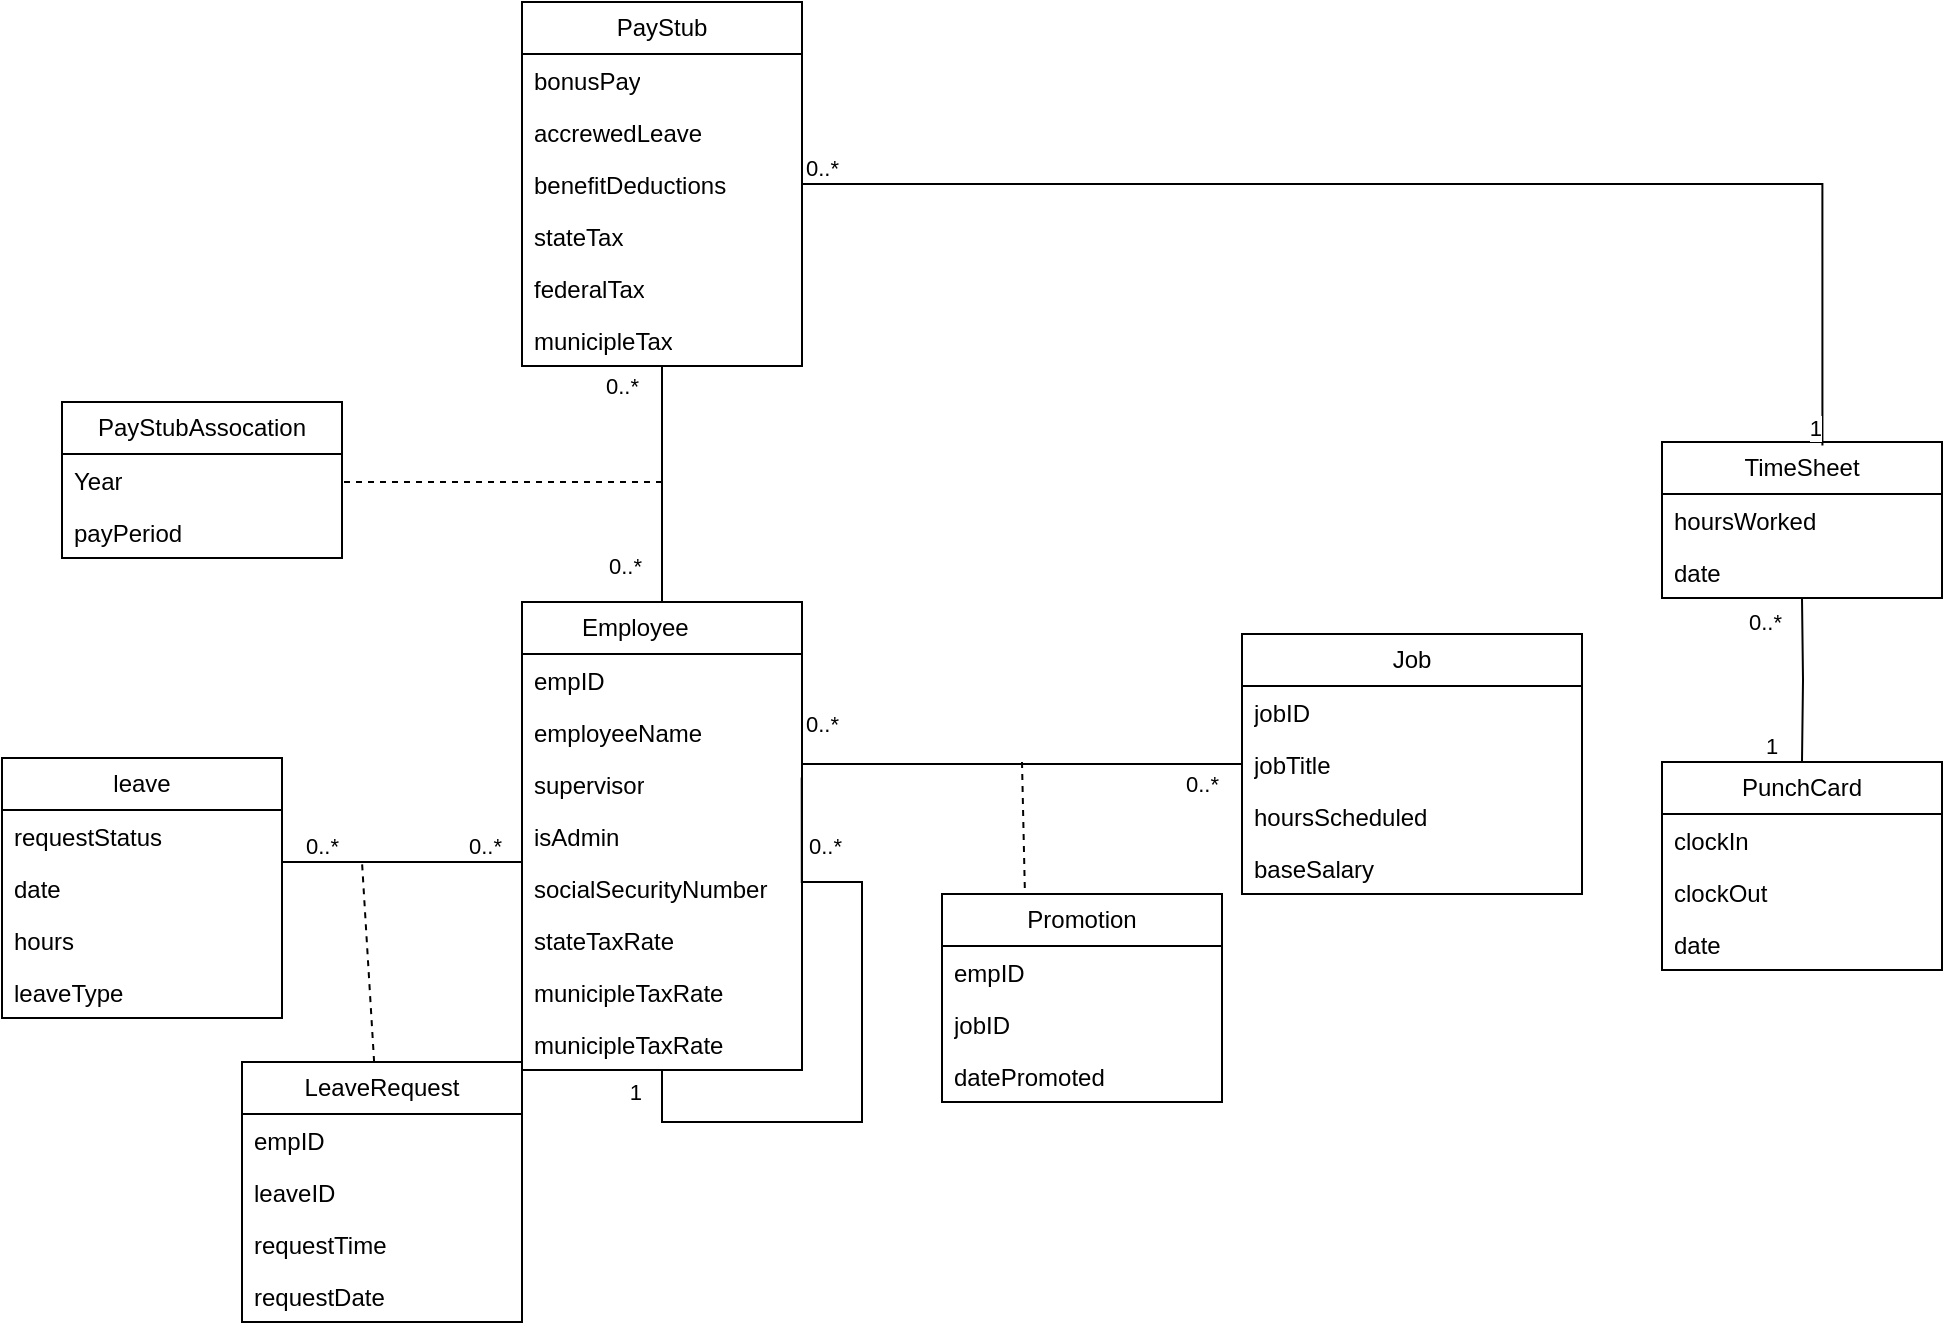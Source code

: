 <mxfile version="24.0.4" type="device">
  <diagram name="Page-1" id="-NNGL4mW3Y8jt-ZhfhwO">
    <mxGraphModel dx="1630" dy="833" grid="1" gridSize="10" guides="1" tooltips="1" connect="1" arrows="1" fold="1" page="1" pageScale="1" pageWidth="1100" pageHeight="850" math="0" shadow="0">
      <root>
        <mxCell id="0" />
        <mxCell id="1" parent="0" />
        <mxCell id="ONxXVWHzVPM0Q5yVXpUs-14" value="Employee&lt;span style=&quot;white-space: pre;&quot;&gt;&#x9;&lt;/span&gt;" style="swimlane;fontStyle=0;childLayout=stackLayout;horizontal=1;startSize=26;fillColor=none;horizontalStack=0;resizeParent=1;resizeParentMax=0;resizeLast=0;collapsible=1;marginBottom=0;whiteSpace=wrap;html=1;" parent="1" vertex="1">
          <mxGeometry x="360" y="330" width="140" height="234" as="geometry" />
        </mxCell>
        <mxCell id="ONxXVWHzVPM0Q5yVXpUs-60" value="empID" style="text;strokeColor=none;fillColor=none;align=left;verticalAlign=top;spacingLeft=4;spacingRight=4;overflow=hidden;rotatable=0;points=[[0,0.5],[1,0.5]];portConstraint=eastwest;whiteSpace=wrap;html=1;" parent="ONxXVWHzVPM0Q5yVXpUs-14" vertex="1">
          <mxGeometry y="26" width="140" height="26" as="geometry" />
        </mxCell>
        <mxCell id="bheDur5DmYSqpsH1EMan-14" value="employeeName" style="text;strokeColor=none;fillColor=none;align=left;verticalAlign=top;spacingLeft=4;spacingRight=4;overflow=hidden;rotatable=0;points=[[0,0.5],[1,0.5]];portConstraint=eastwest;whiteSpace=wrap;html=1;" parent="ONxXVWHzVPM0Q5yVXpUs-14" vertex="1">
          <mxGeometry y="52" width="140" height="26" as="geometry" />
        </mxCell>
        <mxCell id="ONxXVWHzVPM0Q5yVXpUs-18" value="supervisor" style="text;strokeColor=none;fillColor=none;align=left;verticalAlign=top;spacingLeft=4;spacingRight=4;overflow=hidden;rotatable=0;points=[[0,0.5],[1,0.5]];portConstraint=eastwest;whiteSpace=wrap;html=1;" parent="ONxXVWHzVPM0Q5yVXpUs-14" vertex="1">
          <mxGeometry y="78" width="140" height="26" as="geometry" />
        </mxCell>
        <mxCell id="ONxXVWHzVPM0Q5yVXpUs-19" value="isAdmin" style="text;strokeColor=none;fillColor=none;align=left;verticalAlign=top;spacingLeft=4;spacingRight=4;overflow=hidden;rotatable=0;points=[[0,0.5],[1,0.5]];portConstraint=eastwest;whiteSpace=wrap;html=1;" parent="ONxXVWHzVPM0Q5yVXpUs-14" vertex="1">
          <mxGeometry y="104" width="140" height="26" as="geometry" />
        </mxCell>
        <mxCell id="ONxXVWHzVPM0Q5yVXpUs-61" value="socialSecurityNumber" style="text;strokeColor=none;fillColor=none;align=left;verticalAlign=top;spacingLeft=4;spacingRight=4;overflow=hidden;rotatable=0;points=[[0,0.5],[1,0.5]];portConstraint=eastwest;whiteSpace=wrap;html=1;" parent="ONxXVWHzVPM0Q5yVXpUs-14" vertex="1">
          <mxGeometry y="130" width="140" height="26" as="geometry" />
        </mxCell>
        <mxCell id="mxdMWLyBR9kievbHmpVl-1" value="stateTaxRate" style="text;strokeColor=none;fillColor=none;align=left;verticalAlign=top;spacingLeft=4;spacingRight=4;overflow=hidden;rotatable=0;points=[[0,0.5],[1,0.5]];portConstraint=eastwest;whiteSpace=wrap;html=1;" vertex="1" parent="ONxXVWHzVPM0Q5yVXpUs-14">
          <mxGeometry y="156" width="140" height="26" as="geometry" />
        </mxCell>
        <mxCell id="mxdMWLyBR9kievbHmpVl-2" value="municipleTaxRate" style="text;strokeColor=none;fillColor=none;align=left;verticalAlign=top;spacingLeft=4;spacingRight=4;overflow=hidden;rotatable=0;points=[[0,0.5],[1,0.5]];portConstraint=eastwest;whiteSpace=wrap;html=1;" vertex="1" parent="ONxXVWHzVPM0Q5yVXpUs-14">
          <mxGeometry y="182" width="140" height="26" as="geometry" />
        </mxCell>
        <mxCell id="mxdMWLyBR9kievbHmpVl-3" value="municipleTaxRate" style="text;strokeColor=none;fillColor=none;align=left;verticalAlign=top;spacingLeft=4;spacingRight=4;overflow=hidden;rotatable=0;points=[[0,0.5],[1,0.5]];portConstraint=eastwest;whiteSpace=wrap;html=1;" vertex="1" parent="ONxXVWHzVPM0Q5yVXpUs-14">
          <mxGeometry y="208" width="140" height="26" as="geometry" />
        </mxCell>
        <mxCell id="ONxXVWHzVPM0Q5yVXpUs-21" value="PunchCard" style="swimlane;fontStyle=0;childLayout=stackLayout;horizontal=1;startSize=26;fillColor=none;horizontalStack=0;resizeParent=1;resizeParentMax=0;resizeLast=0;collapsible=1;marginBottom=0;whiteSpace=wrap;html=1;" parent="1" vertex="1">
          <mxGeometry x="930" y="410" width="140" height="104" as="geometry" />
        </mxCell>
        <mxCell id="ONxXVWHzVPM0Q5yVXpUs-22" value="clockIn" style="text;strokeColor=none;fillColor=none;align=left;verticalAlign=top;spacingLeft=4;spacingRight=4;overflow=hidden;rotatable=0;points=[[0,0.5],[1,0.5]];portConstraint=eastwest;whiteSpace=wrap;html=1;" parent="ONxXVWHzVPM0Q5yVXpUs-21" vertex="1">
          <mxGeometry y="26" width="140" height="26" as="geometry" />
        </mxCell>
        <mxCell id="ONxXVWHzVPM0Q5yVXpUs-23" value="clockOut" style="text;strokeColor=none;fillColor=none;align=left;verticalAlign=top;spacingLeft=4;spacingRight=4;overflow=hidden;rotatable=0;points=[[0,0.5],[1,0.5]];portConstraint=eastwest;whiteSpace=wrap;html=1;" parent="ONxXVWHzVPM0Q5yVXpUs-21" vertex="1">
          <mxGeometry y="52" width="140" height="26" as="geometry" />
        </mxCell>
        <mxCell id="ONxXVWHzVPM0Q5yVXpUs-24" value="date" style="text;strokeColor=none;fillColor=none;align=left;verticalAlign=top;spacingLeft=4;spacingRight=4;overflow=hidden;rotatable=0;points=[[0,0.5],[1,0.5]];portConstraint=eastwest;whiteSpace=wrap;html=1;" parent="ONxXVWHzVPM0Q5yVXpUs-21" vertex="1">
          <mxGeometry y="78" width="140" height="26" as="geometry" />
        </mxCell>
        <mxCell id="ONxXVWHzVPM0Q5yVXpUs-25" value="TimeSheet" style="swimlane;fontStyle=0;childLayout=stackLayout;horizontal=1;startSize=26;fillColor=none;horizontalStack=0;resizeParent=1;resizeParentMax=0;resizeLast=0;collapsible=1;marginBottom=0;whiteSpace=wrap;html=1;" parent="1" vertex="1">
          <mxGeometry x="930" y="250" width="140" height="78" as="geometry" />
        </mxCell>
        <mxCell id="ONxXVWHzVPM0Q5yVXpUs-26" value="hoursWorked" style="text;strokeColor=none;fillColor=none;align=left;verticalAlign=top;spacingLeft=4;spacingRight=4;overflow=hidden;rotatable=0;points=[[0,0.5],[1,0.5]];portConstraint=eastwest;whiteSpace=wrap;html=1;" parent="ONxXVWHzVPM0Q5yVXpUs-25" vertex="1">
          <mxGeometry y="26" width="140" height="26" as="geometry" />
        </mxCell>
        <mxCell id="ONxXVWHzVPM0Q5yVXpUs-27" value="date" style="text;strokeColor=none;fillColor=none;align=left;verticalAlign=top;spacingLeft=4;spacingRight=4;overflow=hidden;rotatable=0;points=[[0,0.5],[1,0.5]];portConstraint=eastwest;whiteSpace=wrap;html=1;" parent="ONxXVWHzVPM0Q5yVXpUs-25" vertex="1">
          <mxGeometry y="52" width="140" height="26" as="geometry" />
        </mxCell>
        <mxCell id="ONxXVWHzVPM0Q5yVXpUs-32" value="" style="endArrow=none;html=1;edgeStyle=orthogonalEdgeStyle;rounded=0;" parent="1" target="ONxXVWHzVPM0Q5yVXpUs-25" edge="1">
          <mxGeometry relative="1" as="geometry">
            <mxPoint x="1000" y="410" as="sourcePoint" />
            <mxPoint x="1050" y="350" as="targetPoint" />
          </mxGeometry>
        </mxCell>
        <mxCell id="ONxXVWHzVPM0Q5yVXpUs-33" value="1" style="edgeLabel;resizable=0;html=1;align=left;verticalAlign=bottom;" parent="ONxXVWHzVPM0Q5yVXpUs-32" connectable="0" vertex="1">
          <mxGeometry x="-1" relative="1" as="geometry">
            <mxPoint x="-20" as="offset" />
          </mxGeometry>
        </mxCell>
        <mxCell id="ONxXVWHzVPM0Q5yVXpUs-34" value="0..*" style="edgeLabel;resizable=0;html=1;align=right;verticalAlign=bottom;" parent="ONxXVWHzVPM0Q5yVXpUs-32" connectable="0" vertex="1">
          <mxGeometry x="1" relative="1" as="geometry">
            <mxPoint x="-10" y="20" as="offset" />
          </mxGeometry>
        </mxCell>
        <mxCell id="ONxXVWHzVPM0Q5yVXpUs-42" value="PayStub" style="swimlane;fontStyle=0;childLayout=stackLayout;horizontal=1;startSize=26;fillColor=none;horizontalStack=0;resizeParent=1;resizeParentMax=0;resizeLast=0;collapsible=1;marginBottom=0;whiteSpace=wrap;html=1;" parent="1" vertex="1">
          <mxGeometry x="360" y="30" width="140" height="182" as="geometry" />
        </mxCell>
        <mxCell id="bheDur5DmYSqpsH1EMan-28" value="bonusPay" style="text;strokeColor=none;fillColor=none;align=left;verticalAlign=top;spacingLeft=4;spacingRight=4;overflow=hidden;rotatable=0;points=[[0,0.5],[1,0.5]];portConstraint=eastwest;whiteSpace=wrap;html=1;" parent="ONxXVWHzVPM0Q5yVXpUs-42" vertex="1">
          <mxGeometry y="26" width="140" height="26" as="geometry" />
        </mxCell>
        <mxCell id="ONxXVWHzVPM0Q5yVXpUs-48" value="accrewedLeave" style="text;strokeColor=none;fillColor=none;align=left;verticalAlign=top;spacingLeft=4;spacingRight=4;overflow=hidden;rotatable=0;points=[[0,0.5],[1,0.5]];portConstraint=eastwest;whiteSpace=wrap;html=1;" parent="ONxXVWHzVPM0Q5yVXpUs-42" vertex="1">
          <mxGeometry y="52" width="140" height="26" as="geometry" />
        </mxCell>
        <mxCell id="ONxXVWHzVPM0Q5yVXpUs-43" value="benefitDeductions" style="text;strokeColor=none;fillColor=none;align=left;verticalAlign=top;spacingLeft=4;spacingRight=4;overflow=hidden;rotatable=0;points=[[0,0.5],[1,0.5]];portConstraint=eastwest;whiteSpace=wrap;html=1;" parent="ONxXVWHzVPM0Q5yVXpUs-42" vertex="1">
          <mxGeometry y="78" width="140" height="26" as="geometry" />
        </mxCell>
        <mxCell id="ONxXVWHzVPM0Q5yVXpUs-46" value="stateTax" style="text;strokeColor=none;fillColor=none;align=left;verticalAlign=top;spacingLeft=4;spacingRight=4;overflow=hidden;rotatable=0;points=[[0,0.5],[1,0.5]];portConstraint=eastwest;whiteSpace=wrap;html=1;" parent="ONxXVWHzVPM0Q5yVXpUs-42" vertex="1">
          <mxGeometry y="104" width="140" height="26" as="geometry" />
        </mxCell>
        <mxCell id="ONxXVWHzVPM0Q5yVXpUs-47" value="federalTax" style="text;strokeColor=none;fillColor=none;align=left;verticalAlign=top;spacingLeft=4;spacingRight=4;overflow=hidden;rotatable=0;points=[[0,0.5],[1,0.5]];portConstraint=eastwest;whiteSpace=wrap;html=1;" parent="ONxXVWHzVPM0Q5yVXpUs-42" vertex="1">
          <mxGeometry y="130" width="140" height="26" as="geometry" />
        </mxCell>
        <mxCell id="ONxXVWHzVPM0Q5yVXpUs-49" value="municipleTax" style="text;strokeColor=none;fillColor=none;align=left;verticalAlign=top;spacingLeft=4;spacingRight=4;overflow=hidden;rotatable=0;points=[[0,0.5],[1,0.5]];portConstraint=eastwest;whiteSpace=wrap;html=1;" parent="ONxXVWHzVPM0Q5yVXpUs-42" vertex="1">
          <mxGeometry y="156" width="140" height="26" as="geometry" />
        </mxCell>
        <mxCell id="ONxXVWHzVPM0Q5yVXpUs-50" value="" style="endArrow=none;html=1;edgeStyle=orthogonalEdgeStyle;rounded=0;entryX=0.573;entryY=0.023;entryDx=0;entryDy=0;entryPerimeter=0;" parent="1" source="ONxXVWHzVPM0Q5yVXpUs-42" target="ONxXVWHzVPM0Q5yVXpUs-25" edge="1">
          <mxGeometry relative="1" as="geometry">
            <mxPoint x="520" y="120" as="sourcePoint" />
            <mxPoint x="680" y="120" as="targetPoint" />
          </mxGeometry>
        </mxCell>
        <mxCell id="ONxXVWHzVPM0Q5yVXpUs-51" value="0..*" style="edgeLabel;resizable=0;html=1;align=left;verticalAlign=bottom;" parent="ONxXVWHzVPM0Q5yVXpUs-50" connectable="0" vertex="1">
          <mxGeometry x="-1" relative="1" as="geometry" />
        </mxCell>
        <mxCell id="ONxXVWHzVPM0Q5yVXpUs-52" value="1" style="edgeLabel;resizable=0;html=1;align=right;verticalAlign=bottom;" parent="ONxXVWHzVPM0Q5yVXpUs-50" connectable="0" vertex="1">
          <mxGeometry x="1" relative="1" as="geometry" />
        </mxCell>
        <mxCell id="ONxXVWHzVPM0Q5yVXpUs-53" value="" style="endArrow=none;html=1;edgeStyle=orthogonalEdgeStyle;rounded=0;" parent="1" source="ONxXVWHzVPM0Q5yVXpUs-62" target="ONxXVWHzVPM0Q5yVXpUs-14" edge="1">
          <mxGeometry relative="1" as="geometry">
            <mxPoint x="110" y="500" as="sourcePoint" />
            <mxPoint x="270" y="500" as="targetPoint" />
            <Array as="points">
              <mxPoint x="330" y="460" />
              <mxPoint x="330" y="460" />
            </Array>
          </mxGeometry>
        </mxCell>
        <mxCell id="ONxXVWHzVPM0Q5yVXpUs-54" value="0..*" style="edgeLabel;resizable=0;html=1;align=left;verticalAlign=bottom;" parent="ONxXVWHzVPM0Q5yVXpUs-53" connectable="0" vertex="1">
          <mxGeometry x="-1" relative="1" as="geometry">
            <mxPoint x="10" as="offset" />
          </mxGeometry>
        </mxCell>
        <mxCell id="ONxXVWHzVPM0Q5yVXpUs-55" value="0..*" style="edgeLabel;resizable=0;html=1;align=right;verticalAlign=bottom;" parent="ONxXVWHzVPM0Q5yVXpUs-53" connectable="0" vertex="1">
          <mxGeometry x="1" relative="1" as="geometry">
            <mxPoint x="-10" as="offset" />
          </mxGeometry>
        </mxCell>
        <mxCell id="ONxXVWHzVPM0Q5yVXpUs-62" value="leave" style="swimlane;fontStyle=0;childLayout=stackLayout;horizontal=1;startSize=26;fillColor=none;horizontalStack=0;resizeParent=1;resizeParentMax=0;resizeLast=0;collapsible=1;marginBottom=0;whiteSpace=wrap;html=1;" parent="1" vertex="1">
          <mxGeometry x="100" y="408" width="140" height="130" as="geometry" />
        </mxCell>
        <mxCell id="ONxXVWHzVPM0Q5yVXpUs-65" value="requestStatus" style="text;strokeColor=none;fillColor=none;align=left;verticalAlign=top;spacingLeft=4;spacingRight=4;overflow=hidden;rotatable=0;points=[[0,0.5],[1,0.5]];portConstraint=eastwest;whiteSpace=wrap;html=1;" parent="ONxXVWHzVPM0Q5yVXpUs-62" vertex="1">
          <mxGeometry y="26" width="140" height="26" as="geometry" />
        </mxCell>
        <mxCell id="ONxXVWHzVPM0Q5yVXpUs-63" value="date" style="text;strokeColor=none;fillColor=none;align=left;verticalAlign=top;spacingLeft=4;spacingRight=4;overflow=hidden;rotatable=0;points=[[0,0.5],[1,0.5]];portConstraint=eastwest;whiteSpace=wrap;html=1;" parent="ONxXVWHzVPM0Q5yVXpUs-62" vertex="1">
          <mxGeometry y="52" width="140" height="26" as="geometry" />
        </mxCell>
        <mxCell id="ONxXVWHzVPM0Q5yVXpUs-64" value="hours" style="text;strokeColor=none;fillColor=none;align=left;verticalAlign=top;spacingLeft=4;spacingRight=4;overflow=hidden;rotatable=0;points=[[0,0.5],[1,0.5]];portConstraint=eastwest;whiteSpace=wrap;html=1;" parent="ONxXVWHzVPM0Q5yVXpUs-62" vertex="1">
          <mxGeometry y="78" width="140" height="26" as="geometry" />
        </mxCell>
        <mxCell id="bheDur5DmYSqpsH1EMan-13" value="leaveType" style="text;strokeColor=none;fillColor=none;align=left;verticalAlign=top;spacingLeft=4;spacingRight=4;overflow=hidden;rotatable=0;points=[[0,0.5],[1,0.5]];portConstraint=eastwest;whiteSpace=wrap;html=1;" parent="ONxXVWHzVPM0Q5yVXpUs-62" vertex="1">
          <mxGeometry y="104" width="140" height="26" as="geometry" />
        </mxCell>
        <mxCell id="ONxXVWHzVPM0Q5yVXpUs-66" value="LeaveRequest" style="swimlane;fontStyle=0;childLayout=stackLayout;horizontal=1;startSize=26;fillColor=none;horizontalStack=0;resizeParent=1;resizeParentMax=0;resizeLast=0;collapsible=1;marginBottom=0;whiteSpace=wrap;html=1;" parent="1" vertex="1">
          <mxGeometry x="220" y="560" width="140" height="130" as="geometry" />
        </mxCell>
        <mxCell id="M2WE1-E_mEIUNN1xUwBk-1" value="empID" style="text;strokeColor=none;fillColor=none;align=left;verticalAlign=top;spacingLeft=4;spacingRight=4;overflow=hidden;rotatable=0;points=[[0,0.5],[1,0.5]];portConstraint=eastwest;whiteSpace=wrap;html=1;" parent="ONxXVWHzVPM0Q5yVXpUs-66" vertex="1">
          <mxGeometry y="26" width="140" height="26" as="geometry" />
        </mxCell>
        <mxCell id="M2WE1-E_mEIUNN1xUwBk-2" value="leaveID" style="text;strokeColor=none;fillColor=none;align=left;verticalAlign=top;spacingLeft=4;spacingRight=4;overflow=hidden;rotatable=0;points=[[0,0.5],[1,0.5]];portConstraint=eastwest;whiteSpace=wrap;html=1;" parent="ONxXVWHzVPM0Q5yVXpUs-66" vertex="1">
          <mxGeometry y="52" width="140" height="26" as="geometry" />
        </mxCell>
        <mxCell id="ONxXVWHzVPM0Q5yVXpUs-67" value="requestTime" style="text;strokeColor=none;fillColor=none;align=left;verticalAlign=top;spacingLeft=4;spacingRight=4;overflow=hidden;rotatable=0;points=[[0,0.5],[1,0.5]];portConstraint=eastwest;whiteSpace=wrap;html=1;" parent="ONxXVWHzVPM0Q5yVXpUs-66" vertex="1">
          <mxGeometry y="78" width="140" height="26" as="geometry" />
        </mxCell>
        <mxCell id="ONxXVWHzVPM0Q5yVXpUs-68" value="requestDate" style="text;strokeColor=none;fillColor=none;align=left;verticalAlign=top;spacingLeft=4;spacingRight=4;overflow=hidden;rotatable=0;points=[[0,0.5],[1,0.5]];portConstraint=eastwest;whiteSpace=wrap;html=1;" parent="ONxXVWHzVPM0Q5yVXpUs-66" vertex="1">
          <mxGeometry y="104" width="140" height="26" as="geometry" />
        </mxCell>
        <mxCell id="ONxXVWHzVPM0Q5yVXpUs-70" value="" style="endArrow=none;dashed=1;html=1;rounded=0;" parent="1" source="ONxXVWHzVPM0Q5yVXpUs-66" edge="1">
          <mxGeometry width="50" height="50" relative="1" as="geometry">
            <mxPoint x="200" y="520" as="sourcePoint" />
            <mxPoint x="280" y="460" as="targetPoint" />
          </mxGeometry>
        </mxCell>
        <mxCell id="ONxXVWHzVPM0Q5yVXpUs-71" value="PayStubAssocation" style="swimlane;fontStyle=0;childLayout=stackLayout;horizontal=1;startSize=26;fillColor=none;horizontalStack=0;resizeParent=1;resizeParentMax=0;resizeLast=0;collapsible=1;marginBottom=0;whiteSpace=wrap;html=1;" parent="1" vertex="1">
          <mxGeometry x="130" y="230" width="140" height="78" as="geometry" />
        </mxCell>
        <mxCell id="ONxXVWHzVPM0Q5yVXpUs-72" value="Year" style="text;strokeColor=none;fillColor=none;align=left;verticalAlign=top;spacingLeft=4;spacingRight=4;overflow=hidden;rotatable=0;points=[[0,0.5],[1,0.5]];portConstraint=eastwest;whiteSpace=wrap;html=1;" parent="ONxXVWHzVPM0Q5yVXpUs-71" vertex="1">
          <mxGeometry y="26" width="140" height="26" as="geometry" />
        </mxCell>
        <mxCell id="ONxXVWHzVPM0Q5yVXpUs-79" value="" style="endArrow=none;dashed=1;html=1;rounded=0;" parent="ONxXVWHzVPM0Q5yVXpUs-71" edge="1">
          <mxGeometry width="50" height="50" relative="1" as="geometry">
            <mxPoint x="300" y="40" as="sourcePoint" />
            <mxPoint x="140" y="40" as="targetPoint" />
          </mxGeometry>
        </mxCell>
        <mxCell id="ONxXVWHzVPM0Q5yVXpUs-73" value="payPeriod" style="text;strokeColor=none;fillColor=none;align=left;verticalAlign=top;spacingLeft=4;spacingRight=4;overflow=hidden;rotatable=0;points=[[0,0.5],[1,0.5]];portConstraint=eastwest;whiteSpace=wrap;html=1;" parent="ONxXVWHzVPM0Q5yVXpUs-71" vertex="1">
          <mxGeometry y="52" width="140" height="26" as="geometry" />
        </mxCell>
        <mxCell id="ONxXVWHzVPM0Q5yVXpUs-76" value="" style="endArrow=none;html=1;edgeStyle=orthogonalEdgeStyle;rounded=0;" parent="1" source="ONxXVWHzVPM0Q5yVXpUs-42" target="ONxXVWHzVPM0Q5yVXpUs-14" edge="1">
          <mxGeometry relative="1" as="geometry">
            <mxPoint x="290" y="290" as="sourcePoint" />
            <mxPoint x="450" y="290" as="targetPoint" />
          </mxGeometry>
        </mxCell>
        <mxCell id="ONxXVWHzVPM0Q5yVXpUs-77" value="0..*" style="edgeLabel;resizable=0;html=1;align=left;verticalAlign=bottom;" parent="ONxXVWHzVPM0Q5yVXpUs-76" connectable="0" vertex="1">
          <mxGeometry x="-1" relative="1" as="geometry">
            <mxPoint x="-30" y="18" as="offset" />
          </mxGeometry>
        </mxCell>
        <mxCell id="ONxXVWHzVPM0Q5yVXpUs-78" value="0..*" style="edgeLabel;resizable=0;html=1;align=right;verticalAlign=bottom;" parent="ONxXVWHzVPM0Q5yVXpUs-76" connectable="0" vertex="1">
          <mxGeometry x="1" relative="1" as="geometry">
            <mxPoint x="-10" y="-10" as="offset" />
          </mxGeometry>
        </mxCell>
        <mxCell id="bheDur5DmYSqpsH1EMan-5" value="" style="endArrow=none;html=1;edgeStyle=orthogonalEdgeStyle;rounded=0;exitX=0.999;exitY=0.373;exitDx=0;exitDy=0;exitPerimeter=0;" parent="1" source="ONxXVWHzVPM0Q5yVXpUs-18" target="ONxXVWHzVPM0Q5yVXpUs-14" edge="1">
          <mxGeometry relative="1" as="geometry">
            <mxPoint x="500" y="459.76" as="sourcePoint" />
            <mxPoint x="660" y="459.76" as="targetPoint" />
            <Array as="points">
              <mxPoint x="500" y="470" />
              <mxPoint x="530" y="470" />
              <mxPoint x="530" y="590" />
              <mxPoint x="430" y="590" />
            </Array>
          </mxGeometry>
        </mxCell>
        <mxCell id="bheDur5DmYSqpsH1EMan-6" value="0..*" style="edgeLabel;resizable=0;html=1;align=left;verticalAlign=bottom;" parent="bheDur5DmYSqpsH1EMan-5" connectable="0" vertex="1">
          <mxGeometry x="-1" relative="1" as="geometry">
            <mxPoint y="-18" as="offset" />
          </mxGeometry>
        </mxCell>
        <mxCell id="bheDur5DmYSqpsH1EMan-7" value="1" style="edgeLabel;resizable=0;html=1;align=right;verticalAlign=bottom;" parent="bheDur5DmYSqpsH1EMan-5" connectable="0" vertex="1">
          <mxGeometry x="1" relative="1" as="geometry">
            <mxPoint x="-10" y="20" as="offset" />
          </mxGeometry>
        </mxCell>
        <mxCell id="bheDur5DmYSqpsH1EMan-15" value="Job" style="swimlane;fontStyle=0;childLayout=stackLayout;horizontal=1;startSize=26;fillColor=none;horizontalStack=0;resizeParent=1;resizeParentMax=0;resizeLast=0;collapsible=1;marginBottom=0;whiteSpace=wrap;html=1;" parent="1" vertex="1">
          <mxGeometry x="720" y="346" width="170" height="130" as="geometry" />
        </mxCell>
        <mxCell id="bheDur5DmYSqpsH1EMan-16" value="jobID" style="text;strokeColor=none;fillColor=none;align=left;verticalAlign=top;spacingLeft=4;spacingRight=4;overflow=hidden;rotatable=0;points=[[0,0.5],[1,0.5]];portConstraint=eastwest;whiteSpace=wrap;html=1;" parent="bheDur5DmYSqpsH1EMan-15" vertex="1">
          <mxGeometry y="26" width="170" height="26" as="geometry" />
        </mxCell>
        <mxCell id="bheDur5DmYSqpsH1EMan-17" value="jobTitle" style="text;strokeColor=none;fillColor=none;align=left;verticalAlign=top;spacingLeft=4;spacingRight=4;overflow=hidden;rotatable=0;points=[[0,0.5],[1,0.5]];portConstraint=eastwest;whiteSpace=wrap;html=1;" parent="bheDur5DmYSqpsH1EMan-15" vertex="1">
          <mxGeometry y="52" width="170" height="26" as="geometry" />
        </mxCell>
        <mxCell id="bheDur5DmYSqpsH1EMan-30" value="hoursScheduled" style="text;strokeColor=none;fillColor=none;align=left;verticalAlign=top;spacingLeft=4;spacingRight=4;overflow=hidden;rotatable=0;points=[[0,0.5],[1,0.5]];portConstraint=eastwest;whiteSpace=wrap;html=1;" parent="bheDur5DmYSqpsH1EMan-15" vertex="1">
          <mxGeometry y="78" width="170" height="26" as="geometry" />
        </mxCell>
        <mxCell id="bheDur5DmYSqpsH1EMan-18" value="baseSalary" style="text;strokeColor=none;fillColor=none;align=left;verticalAlign=top;spacingLeft=4;spacingRight=4;overflow=hidden;rotatable=0;points=[[0,0.5],[1,0.5]];portConstraint=eastwest;whiteSpace=wrap;html=1;" parent="bheDur5DmYSqpsH1EMan-15" vertex="1">
          <mxGeometry y="104" width="170" height="26" as="geometry" />
        </mxCell>
        <mxCell id="bheDur5DmYSqpsH1EMan-19" value="Promotion" style="swimlane;fontStyle=0;childLayout=stackLayout;horizontal=1;startSize=26;fillColor=none;horizontalStack=0;resizeParent=1;resizeParentMax=0;resizeLast=0;collapsible=1;marginBottom=0;whiteSpace=wrap;html=1;" parent="1" vertex="1">
          <mxGeometry x="570" y="476" width="140" height="104" as="geometry" />
        </mxCell>
        <mxCell id="bheDur5DmYSqpsH1EMan-20" value="empID" style="text;strokeColor=none;fillColor=none;align=left;verticalAlign=top;spacingLeft=4;spacingRight=4;overflow=hidden;rotatable=0;points=[[0,0.5],[1,0.5]];portConstraint=eastwest;whiteSpace=wrap;html=1;" parent="bheDur5DmYSqpsH1EMan-19" vertex="1">
          <mxGeometry y="26" width="140" height="26" as="geometry" />
        </mxCell>
        <mxCell id="bheDur5DmYSqpsH1EMan-21" value="jobID" style="text;strokeColor=none;fillColor=none;align=left;verticalAlign=top;spacingLeft=4;spacingRight=4;overflow=hidden;rotatable=0;points=[[0,0.5],[1,0.5]];portConstraint=eastwest;whiteSpace=wrap;html=1;" parent="bheDur5DmYSqpsH1EMan-19" vertex="1">
          <mxGeometry y="52" width="140" height="26" as="geometry" />
        </mxCell>
        <mxCell id="bheDur5DmYSqpsH1EMan-22" value="datePromoted" style="text;strokeColor=none;fillColor=none;align=left;verticalAlign=top;spacingLeft=4;spacingRight=4;overflow=hidden;rotatable=0;points=[[0,0.5],[1,0.5]];portConstraint=eastwest;whiteSpace=wrap;html=1;" parent="bheDur5DmYSqpsH1EMan-19" vertex="1">
          <mxGeometry y="78" width="140" height="26" as="geometry" />
        </mxCell>
        <mxCell id="bheDur5DmYSqpsH1EMan-23" value="" style="endArrow=none;html=1;edgeStyle=orthogonalEdgeStyle;rounded=0;" parent="1" source="bheDur5DmYSqpsH1EMan-15" target="ONxXVWHzVPM0Q5yVXpUs-14" edge="1">
          <mxGeometry relative="1" as="geometry">
            <mxPoint x="560" y="327" as="sourcePoint" />
            <mxPoint x="560" y="425" as="targetPoint" />
            <Array as="points">
              <mxPoint x="770" y="410" />
            </Array>
          </mxGeometry>
        </mxCell>
        <mxCell id="bheDur5DmYSqpsH1EMan-24" value="0..*" style="edgeLabel;resizable=0;html=1;align=left;verticalAlign=bottom;" parent="bheDur5DmYSqpsH1EMan-23" connectable="0" vertex="1">
          <mxGeometry x="-1" relative="1" as="geometry">
            <mxPoint x="-30" y="18" as="offset" />
          </mxGeometry>
        </mxCell>
        <mxCell id="bheDur5DmYSqpsH1EMan-25" value="0..*" style="edgeLabel;resizable=0;html=1;align=right;verticalAlign=bottom;" parent="bheDur5DmYSqpsH1EMan-23" connectable="0" vertex="1">
          <mxGeometry x="1" relative="1" as="geometry">
            <mxPoint x="20" y="49" as="offset" />
          </mxGeometry>
        </mxCell>
        <mxCell id="bheDur5DmYSqpsH1EMan-26" value="" style="text;strokeColor=none;fillColor=none;align=left;verticalAlign=middle;spacingTop=-1;spacingLeft=4;spacingRight=4;rotatable=0;labelPosition=right;points=[];portConstraint=eastwest;" parent="1" vertex="1">
          <mxGeometry x="960" y="380" width="20" height="14" as="geometry" />
        </mxCell>
        <mxCell id="bheDur5DmYSqpsH1EMan-27" value="" style="endArrow=none;dashed=1;html=1;rounded=0;entryX=0.296;entryY=-0.012;entryDx=0;entryDy=0;entryPerimeter=0;" parent="1" target="bheDur5DmYSqpsH1EMan-19" edge="1">
          <mxGeometry width="50" height="50" relative="1" as="geometry">
            <mxPoint x="610" y="410" as="sourcePoint" />
            <mxPoint x="630" y="350" as="targetPoint" />
          </mxGeometry>
        </mxCell>
      </root>
    </mxGraphModel>
  </diagram>
</mxfile>
